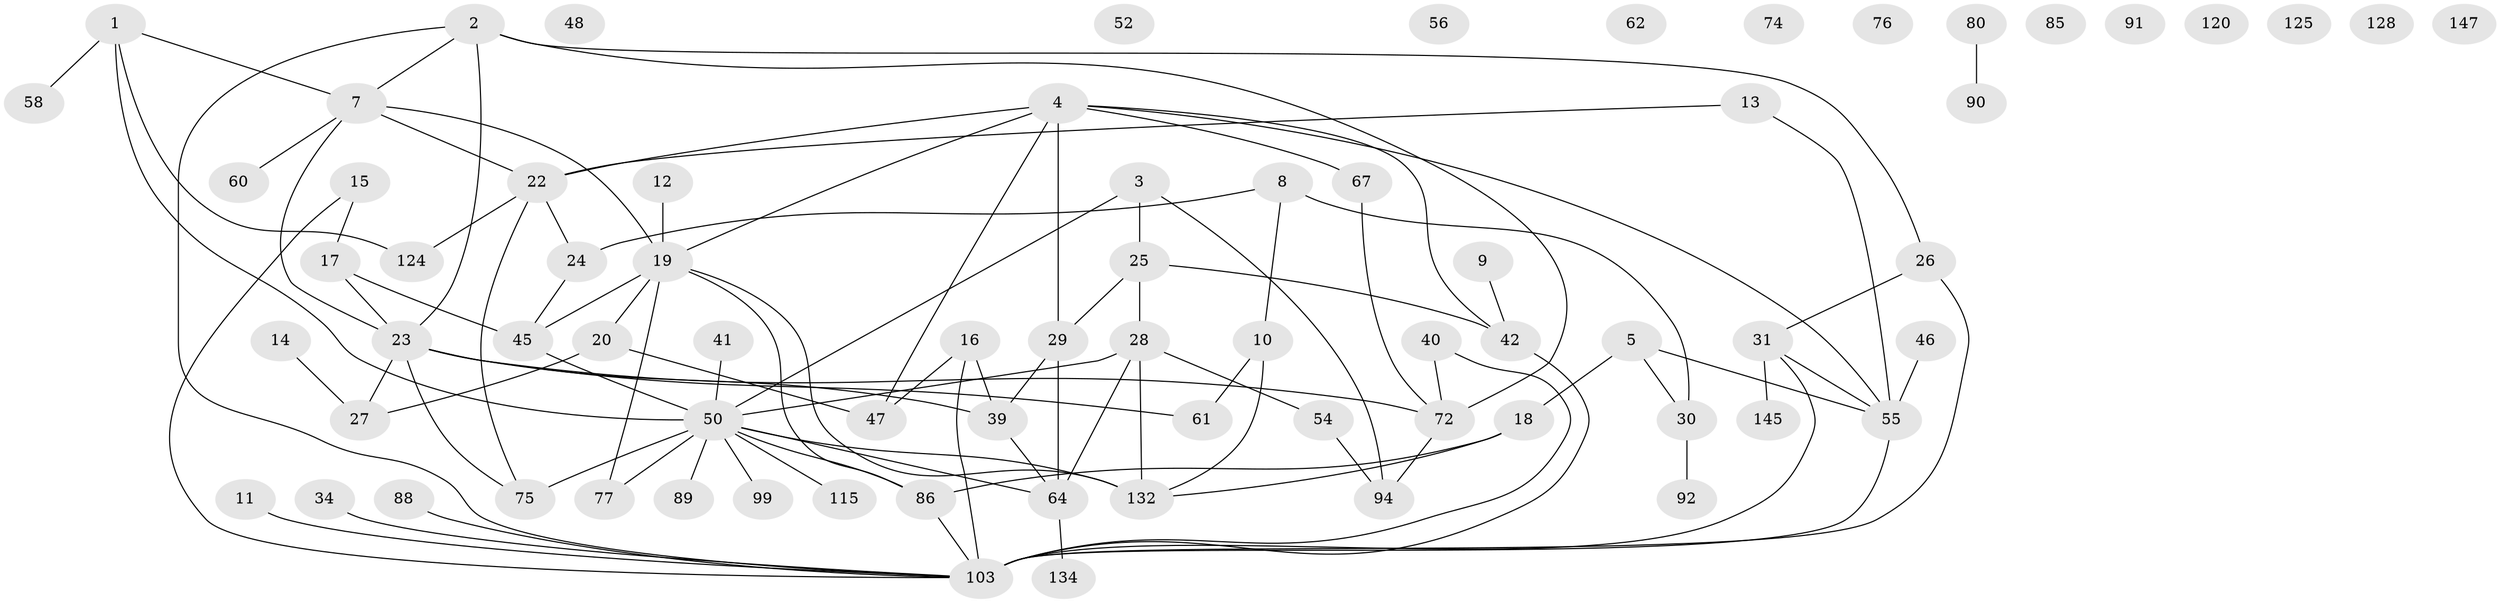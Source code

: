 // original degree distribution, {4: 0.12751677852348994, 2: 0.2684563758389262, 3: 0.19463087248322147, 5: 0.053691275167785234, 1: 0.2348993288590604, 0: 0.08053691275167785, 6: 0.03355704697986577, 8: 0.006711409395973154}
// Generated by graph-tools (version 1.1) at 2025/12/03/09/25 04:12:58]
// undirected, 74 vertices, 101 edges
graph export_dot {
graph [start="1"]
  node [color=gray90,style=filled];
  1 [super="+95+6"];
  2 [super="+123"];
  3;
  4 [super="+135+32"];
  5 [super="+97"];
  7 [super="+35+116"];
  8;
  9 [super="+36"];
  10;
  11;
  12;
  13 [super="+82+44"];
  14 [super="+102"];
  15;
  16;
  17 [super="+37"];
  18;
  19 [super="+38"];
  20 [super="+21"];
  22 [super="+93"];
  23 [super="+59"];
  24 [super="+141"];
  25 [super="+53"];
  26;
  27 [super="+70"];
  28 [super="+106+49"];
  29 [super="+69+57+33"];
  30;
  31 [super="+96+43+127"];
  34 [super="+87"];
  39 [super="+148"];
  40;
  41;
  42;
  45 [super="+107"];
  46 [super="+98"];
  47;
  48;
  50 [super="+118+114+51+105+104"];
  52;
  54;
  55 [super="+65"];
  56;
  58 [super="+78"];
  60 [super="+111"];
  61 [super="+101"];
  62;
  64 [super="+84+79"];
  67 [super="+108"];
  72 [super="+83+100"];
  74;
  75 [super="+119"];
  76;
  77;
  80;
  85;
  86;
  88;
  89;
  90;
  91;
  92;
  94;
  99;
  103 [super="+121"];
  115;
  120;
  124 [super="+143"];
  125;
  128;
  132 [super="+133"];
  134;
  145;
  147;
  1 -- 50;
  1 -- 7;
  1 -- 58;
  1 -- 124;
  2 -- 26;
  2 -- 7;
  2 -- 103;
  2 -- 23;
  2 -- 72;
  3 -- 25;
  3 -- 94;
  3 -- 50;
  4 -- 67;
  4 -- 42;
  4 -- 47;
  4 -- 55;
  4 -- 19;
  4 -- 29;
  4 -- 22;
  5 -- 18;
  5 -- 30;
  5 -- 55;
  7 -- 22;
  7 -- 23;
  7 -- 19;
  7 -- 60;
  8 -- 10;
  8 -- 24;
  8 -- 30;
  9 -- 42;
  10 -- 132;
  10 -- 61;
  11 -- 103;
  12 -- 19;
  13 -- 55;
  13 -- 22;
  14 -- 27;
  15 -- 103;
  15 -- 17;
  16 -- 47;
  16 -- 39;
  16 -- 103;
  17 -- 23;
  17 -- 45;
  18 -- 86;
  18 -- 132;
  19 -- 132;
  19 -- 45;
  19 -- 77;
  19 -- 20;
  19 -- 86;
  20 -- 27;
  20 -- 47;
  22 -- 24;
  22 -- 75;
  22 -- 124;
  23 -- 61;
  23 -- 39;
  23 -- 72;
  23 -- 75;
  23 -- 27;
  24 -- 45;
  25 -- 42;
  25 -- 28;
  25 -- 29;
  26 -- 31;
  26 -- 103;
  28 -- 64;
  28 -- 50;
  28 -- 132;
  28 -- 54;
  29 -- 64;
  29 -- 39;
  30 -- 92;
  31 -- 145;
  31 -- 103;
  31 -- 55;
  34 -- 103;
  39 -- 64;
  40 -- 103;
  40 -- 72;
  41 -- 50;
  42 -- 103;
  45 -- 50;
  46 -- 55;
  50 -- 89;
  50 -- 77;
  50 -- 132;
  50 -- 115;
  50 -- 99;
  50 -- 86;
  50 -- 64;
  50 -- 75;
  54 -- 94;
  55 -- 103 [weight=2];
  64 -- 134;
  67 -- 72;
  72 -- 94;
  80 -- 90;
  86 -- 103;
  88 -- 103;
}
